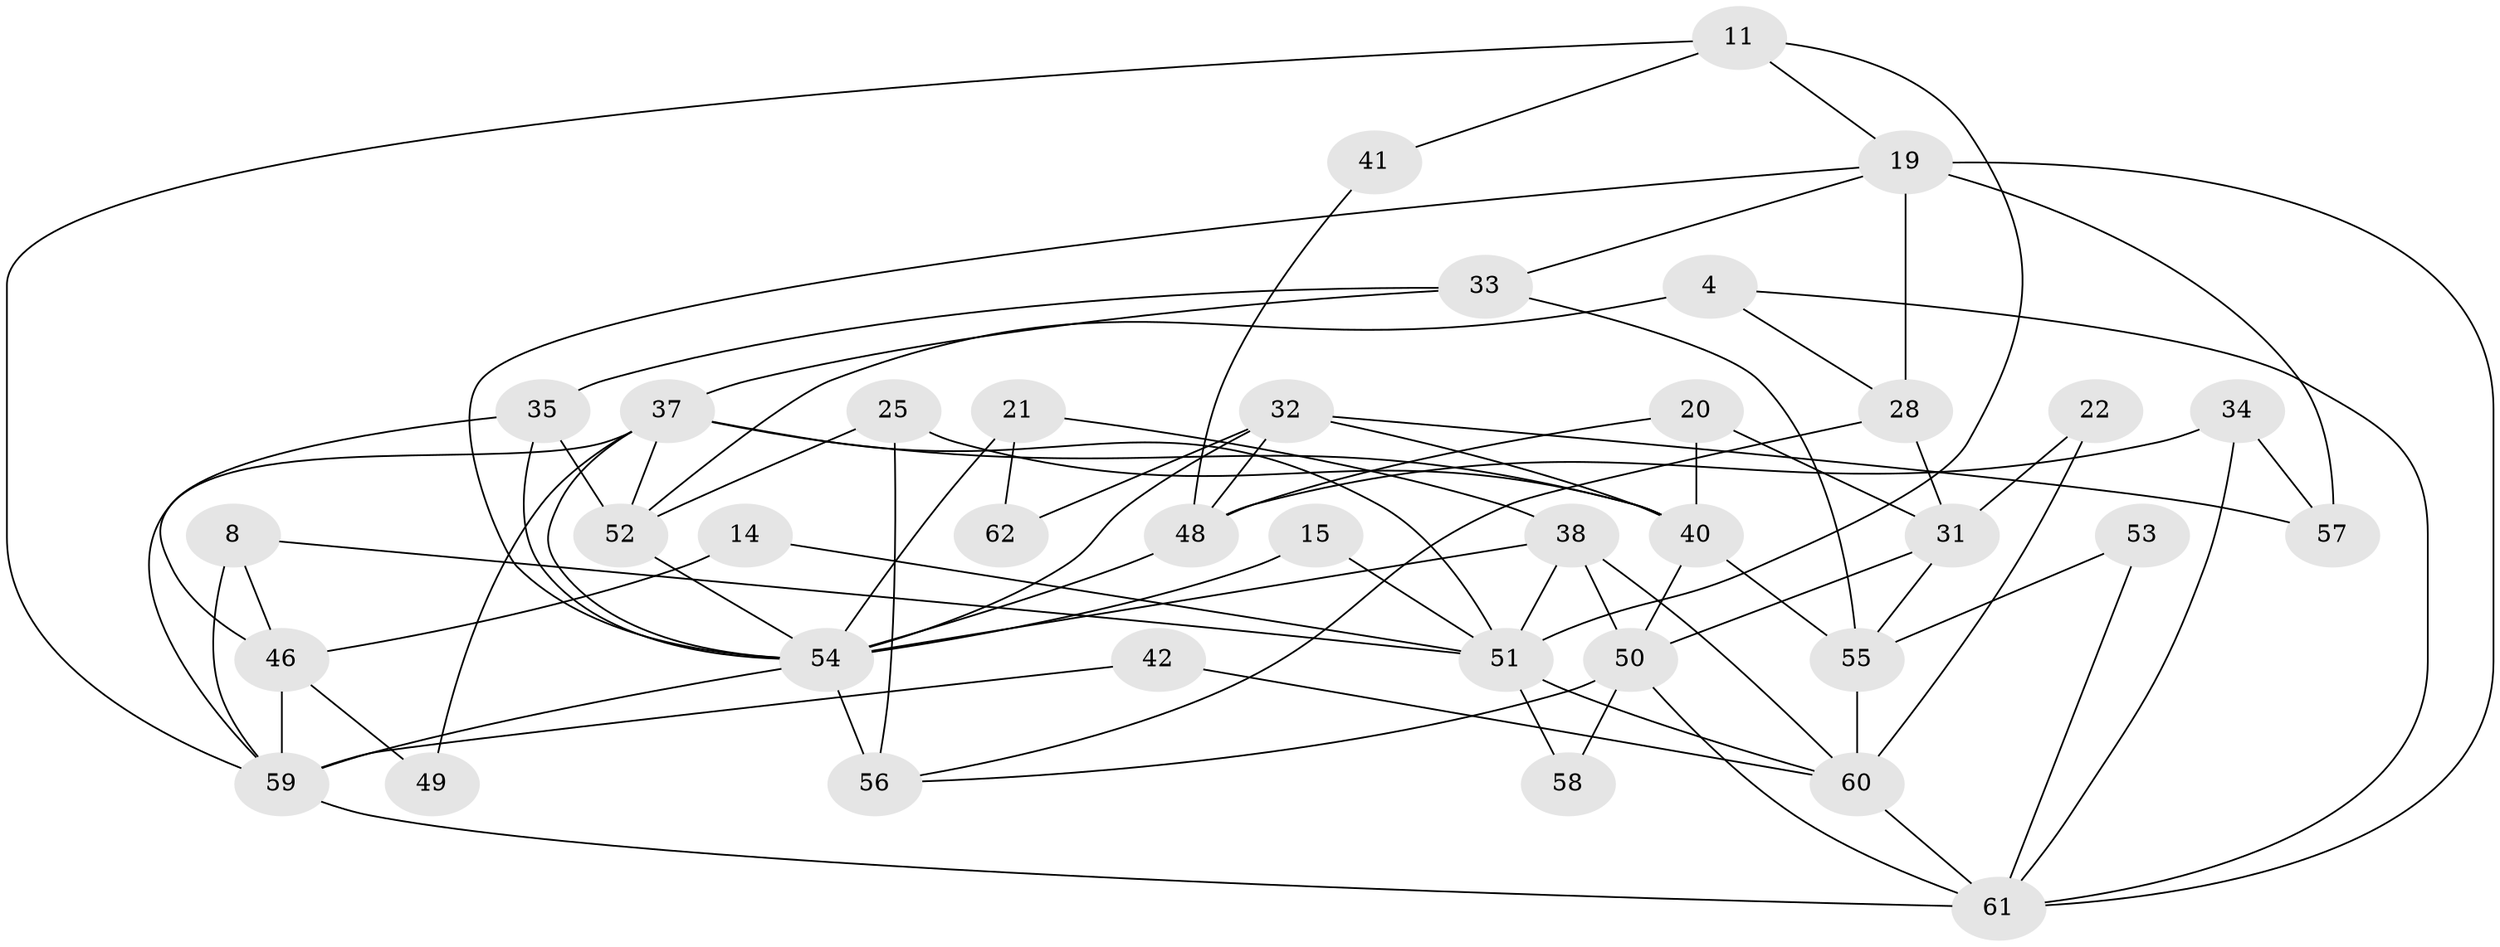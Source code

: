 // original degree distribution, {3: 0.20967741935483872, 5: 0.25806451612903225, 4: 0.22580645161290322, 6: 0.0967741935483871, 2: 0.1774193548387097, 7: 0.016129032258064516, 8: 0.016129032258064516}
// Generated by graph-tools (version 1.1) at 2025/53/03/04/25 21:53:50]
// undirected, 37 vertices, 79 edges
graph export_dot {
graph [start="1"]
  node [color=gray90,style=filled];
  4;
  8 [super="+5"];
  11;
  14;
  15;
  19 [super="+10"];
  20;
  21;
  22;
  25;
  28 [super="+3"];
  31;
  32;
  33;
  34;
  35;
  37 [super="+16"];
  38 [super="+30"];
  40 [super="+2"];
  41;
  42;
  46 [super="+24"];
  48 [super="+44"];
  49;
  50 [super="+27+43"];
  51 [super="+36+26"];
  52 [super="+47"];
  53;
  54 [super="+17+13+18"];
  55 [super="+39"];
  56 [super="+23"];
  57;
  58;
  59 [super="+29"];
  60 [super="+45"];
  61 [super="+7+6"];
  62;
  4 -- 52 [weight=2];
  4 -- 61;
  4 -- 28;
  8 -- 59;
  8 -- 46 [weight=2];
  8 -- 51;
  11 -- 59;
  11 -- 41;
  11 -- 19;
  11 -- 51;
  14 -- 51;
  14 -- 46;
  15 -- 51;
  15 -- 54;
  19 -- 33;
  19 -- 57;
  19 -- 28;
  19 -- 61 [weight=2];
  19 -- 54;
  20 -- 31;
  20 -- 48;
  20 -- 40;
  21 -- 38;
  21 -- 54;
  21 -- 62;
  22 -- 31;
  22 -- 60;
  25 -- 56;
  25 -- 52;
  25 -- 40;
  28 -- 56;
  28 -- 31;
  31 -- 50;
  31 -- 55;
  32 -- 57;
  32 -- 62;
  32 -- 40;
  32 -- 54;
  32 -- 48;
  33 -- 35;
  33 -- 55;
  33 -- 37;
  34 -- 57;
  34 -- 61;
  34 -- 48;
  35 -- 52 [weight=2];
  35 -- 54;
  35 -- 46;
  37 -- 40;
  37 -- 49;
  37 -- 52;
  37 -- 51 [weight=2];
  37 -- 54;
  37 -- 59 [weight=2];
  38 -- 50 [weight=2];
  38 -- 51 [weight=2];
  38 -- 60;
  38 -- 54;
  40 -- 55 [weight=2];
  40 -- 50;
  41 -- 48;
  42 -- 60;
  42 -- 59;
  46 -- 59 [weight=2];
  46 -- 49;
  48 -- 54 [weight=2];
  50 -- 58;
  50 -- 61 [weight=2];
  50 -- 56 [weight=2];
  51 -- 58;
  51 -- 60;
  52 -- 54;
  53 -- 55;
  53 -- 61;
  54 -- 56 [weight=4];
  54 -- 59;
  55 -- 60 [weight=2];
  59 -- 61;
  60 -- 61 [weight=2];
}

